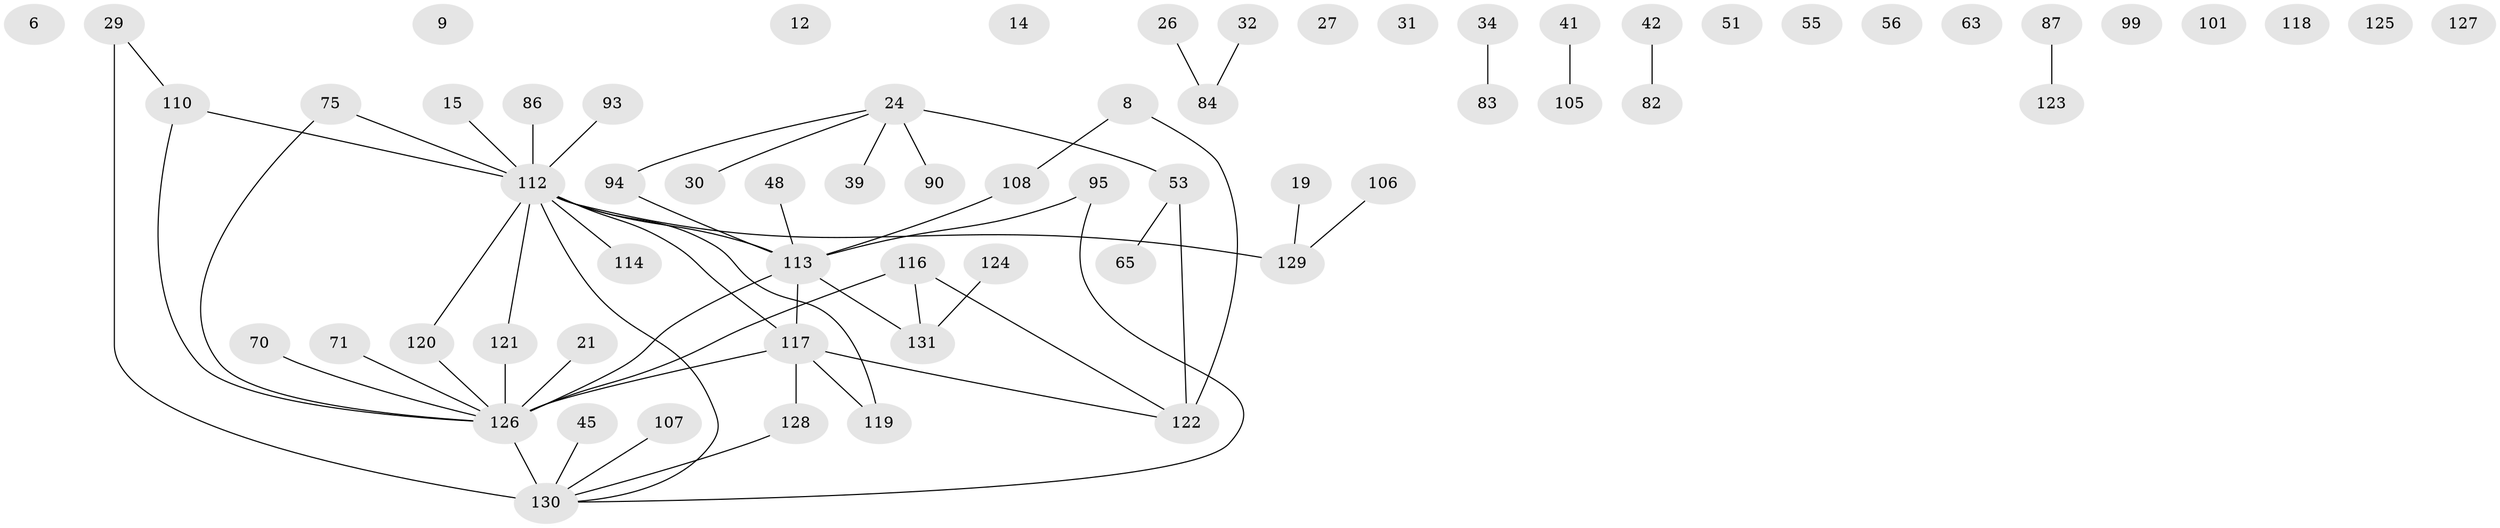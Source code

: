 // original degree distribution, {2: 0.2900763358778626, 1: 0.24427480916030533, 4: 0.061068702290076333, 0: 0.11450381679389313, 7: 0.015267175572519083, 3: 0.20610687022900764, 5: 0.03816793893129771, 6: 0.030534351145038167}
// Generated by graph-tools (version 1.1) at 2025/40/03/09/25 04:40:10]
// undirected, 65 vertices, 59 edges
graph export_dot {
graph [start="1"]
  node [color=gray90,style=filled];
  6;
  8 [super="+5"];
  9;
  12;
  14;
  15;
  19;
  21;
  24 [super="+13+23"];
  26;
  27;
  29 [super="+28"];
  30;
  31;
  32;
  34;
  39;
  41;
  42;
  45;
  48;
  51;
  53 [super="+33"];
  55;
  56;
  63;
  65;
  70;
  71 [super="+2"];
  75;
  82;
  83;
  84;
  86;
  87;
  90;
  93;
  94;
  95 [super="+92"];
  99;
  101;
  105;
  106;
  107;
  108;
  110;
  112 [super="+16+61+81"];
  113 [super="+57+40+111+109+102"];
  114;
  116 [super="+69+100+104"];
  117 [super="+74+98"];
  118;
  119 [super="+1"];
  120;
  121 [super="+85"];
  122;
  123;
  124;
  125;
  126 [super="+115"];
  127;
  128 [super="+67"];
  129;
  130 [super="+4+78+72"];
  131 [super="+91+73+103"];
  8 -- 122;
  8 -- 108;
  15 -- 112;
  19 -- 129;
  21 -- 126;
  24 -- 39;
  24 -- 53 [weight=2];
  24 -- 94;
  24 -- 90;
  24 -- 30;
  26 -- 84;
  29 -- 110;
  29 -- 130 [weight=3];
  32 -- 84;
  34 -- 83;
  41 -- 105;
  42 -- 82;
  45 -- 130;
  48 -- 113;
  53 -- 65;
  53 -- 122 [weight=2];
  70 -- 126;
  71 -- 126;
  75 -- 126;
  75 -- 112;
  86 -- 112;
  87 -- 123;
  93 -- 112;
  94 -- 113;
  95 -- 113;
  95 -- 130;
  106 -- 129;
  107 -- 130;
  108 -- 113;
  110 -- 126;
  110 -- 112;
  112 -- 120;
  112 -- 129 [weight=3];
  112 -- 130;
  112 -- 119;
  112 -- 117;
  112 -- 113 [weight=3];
  112 -- 114;
  112 -- 121;
  113 -- 117 [weight=3];
  113 -- 126;
  113 -- 131 [weight=2];
  116 -- 131;
  116 -- 126;
  116 -- 122;
  117 -- 126 [weight=2];
  117 -- 128 [weight=2];
  117 -- 122;
  117 -- 119;
  120 -- 126;
  121 -- 126;
  124 -- 131;
  126 -- 130 [weight=3];
  128 -- 130 [weight=2];
}
